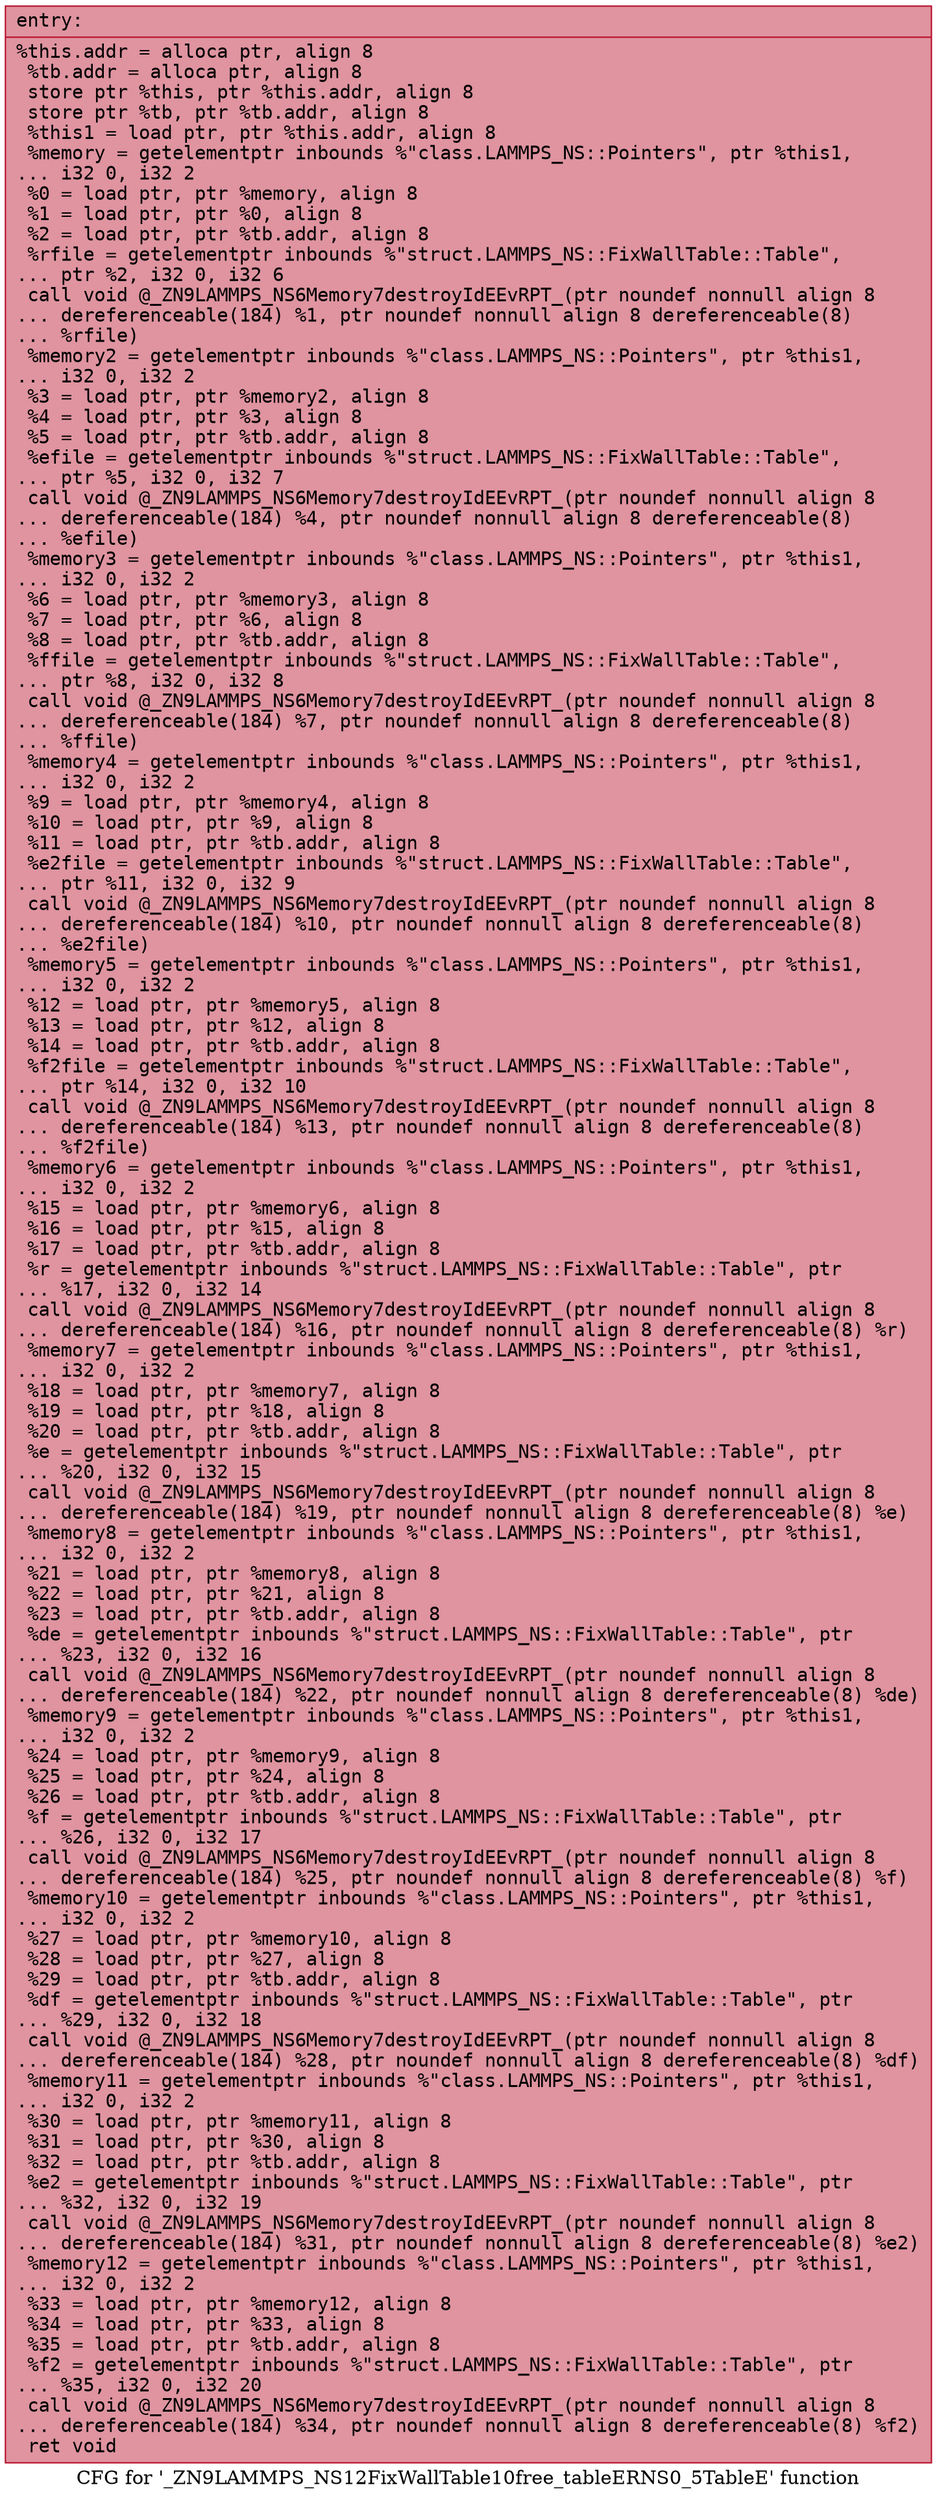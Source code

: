 digraph "CFG for '_ZN9LAMMPS_NS12FixWallTable10free_tableERNS0_5TableE' function" {
	label="CFG for '_ZN9LAMMPS_NS12FixWallTable10free_tableERNS0_5TableE' function";

	Node0x560f40d2e5e0 [shape=record,color="#b70d28ff", style=filled, fillcolor="#b70d2870" fontname="Courier",label="{entry:\l|  %this.addr = alloca ptr, align 8\l  %tb.addr = alloca ptr, align 8\l  store ptr %this, ptr %this.addr, align 8\l  store ptr %tb, ptr %tb.addr, align 8\l  %this1 = load ptr, ptr %this.addr, align 8\l  %memory = getelementptr inbounds %\"class.LAMMPS_NS::Pointers\", ptr %this1,\l... i32 0, i32 2\l  %0 = load ptr, ptr %memory, align 8\l  %1 = load ptr, ptr %0, align 8\l  %2 = load ptr, ptr %tb.addr, align 8\l  %rfile = getelementptr inbounds %\"struct.LAMMPS_NS::FixWallTable::Table\",\l... ptr %2, i32 0, i32 6\l  call void @_ZN9LAMMPS_NS6Memory7destroyIdEEvRPT_(ptr noundef nonnull align 8\l... dereferenceable(184) %1, ptr noundef nonnull align 8 dereferenceable(8)\l... %rfile)\l  %memory2 = getelementptr inbounds %\"class.LAMMPS_NS::Pointers\", ptr %this1,\l... i32 0, i32 2\l  %3 = load ptr, ptr %memory2, align 8\l  %4 = load ptr, ptr %3, align 8\l  %5 = load ptr, ptr %tb.addr, align 8\l  %efile = getelementptr inbounds %\"struct.LAMMPS_NS::FixWallTable::Table\",\l... ptr %5, i32 0, i32 7\l  call void @_ZN9LAMMPS_NS6Memory7destroyIdEEvRPT_(ptr noundef nonnull align 8\l... dereferenceable(184) %4, ptr noundef nonnull align 8 dereferenceable(8)\l... %efile)\l  %memory3 = getelementptr inbounds %\"class.LAMMPS_NS::Pointers\", ptr %this1,\l... i32 0, i32 2\l  %6 = load ptr, ptr %memory3, align 8\l  %7 = load ptr, ptr %6, align 8\l  %8 = load ptr, ptr %tb.addr, align 8\l  %ffile = getelementptr inbounds %\"struct.LAMMPS_NS::FixWallTable::Table\",\l... ptr %8, i32 0, i32 8\l  call void @_ZN9LAMMPS_NS6Memory7destroyIdEEvRPT_(ptr noundef nonnull align 8\l... dereferenceable(184) %7, ptr noundef nonnull align 8 dereferenceable(8)\l... %ffile)\l  %memory4 = getelementptr inbounds %\"class.LAMMPS_NS::Pointers\", ptr %this1,\l... i32 0, i32 2\l  %9 = load ptr, ptr %memory4, align 8\l  %10 = load ptr, ptr %9, align 8\l  %11 = load ptr, ptr %tb.addr, align 8\l  %e2file = getelementptr inbounds %\"struct.LAMMPS_NS::FixWallTable::Table\",\l... ptr %11, i32 0, i32 9\l  call void @_ZN9LAMMPS_NS6Memory7destroyIdEEvRPT_(ptr noundef nonnull align 8\l... dereferenceable(184) %10, ptr noundef nonnull align 8 dereferenceable(8)\l... %e2file)\l  %memory5 = getelementptr inbounds %\"class.LAMMPS_NS::Pointers\", ptr %this1,\l... i32 0, i32 2\l  %12 = load ptr, ptr %memory5, align 8\l  %13 = load ptr, ptr %12, align 8\l  %14 = load ptr, ptr %tb.addr, align 8\l  %f2file = getelementptr inbounds %\"struct.LAMMPS_NS::FixWallTable::Table\",\l... ptr %14, i32 0, i32 10\l  call void @_ZN9LAMMPS_NS6Memory7destroyIdEEvRPT_(ptr noundef nonnull align 8\l... dereferenceable(184) %13, ptr noundef nonnull align 8 dereferenceable(8)\l... %f2file)\l  %memory6 = getelementptr inbounds %\"class.LAMMPS_NS::Pointers\", ptr %this1,\l... i32 0, i32 2\l  %15 = load ptr, ptr %memory6, align 8\l  %16 = load ptr, ptr %15, align 8\l  %17 = load ptr, ptr %tb.addr, align 8\l  %r = getelementptr inbounds %\"struct.LAMMPS_NS::FixWallTable::Table\", ptr\l... %17, i32 0, i32 14\l  call void @_ZN9LAMMPS_NS6Memory7destroyIdEEvRPT_(ptr noundef nonnull align 8\l... dereferenceable(184) %16, ptr noundef nonnull align 8 dereferenceable(8) %r)\l  %memory7 = getelementptr inbounds %\"class.LAMMPS_NS::Pointers\", ptr %this1,\l... i32 0, i32 2\l  %18 = load ptr, ptr %memory7, align 8\l  %19 = load ptr, ptr %18, align 8\l  %20 = load ptr, ptr %tb.addr, align 8\l  %e = getelementptr inbounds %\"struct.LAMMPS_NS::FixWallTable::Table\", ptr\l... %20, i32 0, i32 15\l  call void @_ZN9LAMMPS_NS6Memory7destroyIdEEvRPT_(ptr noundef nonnull align 8\l... dereferenceable(184) %19, ptr noundef nonnull align 8 dereferenceable(8) %e)\l  %memory8 = getelementptr inbounds %\"class.LAMMPS_NS::Pointers\", ptr %this1,\l... i32 0, i32 2\l  %21 = load ptr, ptr %memory8, align 8\l  %22 = load ptr, ptr %21, align 8\l  %23 = load ptr, ptr %tb.addr, align 8\l  %de = getelementptr inbounds %\"struct.LAMMPS_NS::FixWallTable::Table\", ptr\l... %23, i32 0, i32 16\l  call void @_ZN9LAMMPS_NS6Memory7destroyIdEEvRPT_(ptr noundef nonnull align 8\l... dereferenceable(184) %22, ptr noundef nonnull align 8 dereferenceable(8) %de)\l  %memory9 = getelementptr inbounds %\"class.LAMMPS_NS::Pointers\", ptr %this1,\l... i32 0, i32 2\l  %24 = load ptr, ptr %memory9, align 8\l  %25 = load ptr, ptr %24, align 8\l  %26 = load ptr, ptr %tb.addr, align 8\l  %f = getelementptr inbounds %\"struct.LAMMPS_NS::FixWallTable::Table\", ptr\l... %26, i32 0, i32 17\l  call void @_ZN9LAMMPS_NS6Memory7destroyIdEEvRPT_(ptr noundef nonnull align 8\l... dereferenceable(184) %25, ptr noundef nonnull align 8 dereferenceable(8) %f)\l  %memory10 = getelementptr inbounds %\"class.LAMMPS_NS::Pointers\", ptr %this1,\l... i32 0, i32 2\l  %27 = load ptr, ptr %memory10, align 8\l  %28 = load ptr, ptr %27, align 8\l  %29 = load ptr, ptr %tb.addr, align 8\l  %df = getelementptr inbounds %\"struct.LAMMPS_NS::FixWallTable::Table\", ptr\l... %29, i32 0, i32 18\l  call void @_ZN9LAMMPS_NS6Memory7destroyIdEEvRPT_(ptr noundef nonnull align 8\l... dereferenceable(184) %28, ptr noundef nonnull align 8 dereferenceable(8) %df)\l  %memory11 = getelementptr inbounds %\"class.LAMMPS_NS::Pointers\", ptr %this1,\l... i32 0, i32 2\l  %30 = load ptr, ptr %memory11, align 8\l  %31 = load ptr, ptr %30, align 8\l  %32 = load ptr, ptr %tb.addr, align 8\l  %e2 = getelementptr inbounds %\"struct.LAMMPS_NS::FixWallTable::Table\", ptr\l... %32, i32 0, i32 19\l  call void @_ZN9LAMMPS_NS6Memory7destroyIdEEvRPT_(ptr noundef nonnull align 8\l... dereferenceable(184) %31, ptr noundef nonnull align 8 dereferenceable(8) %e2)\l  %memory12 = getelementptr inbounds %\"class.LAMMPS_NS::Pointers\", ptr %this1,\l... i32 0, i32 2\l  %33 = load ptr, ptr %memory12, align 8\l  %34 = load ptr, ptr %33, align 8\l  %35 = load ptr, ptr %tb.addr, align 8\l  %f2 = getelementptr inbounds %\"struct.LAMMPS_NS::FixWallTable::Table\", ptr\l... %35, i32 0, i32 20\l  call void @_ZN9LAMMPS_NS6Memory7destroyIdEEvRPT_(ptr noundef nonnull align 8\l... dereferenceable(184) %34, ptr noundef nonnull align 8 dereferenceable(8) %f2)\l  ret void\l}"];
}
